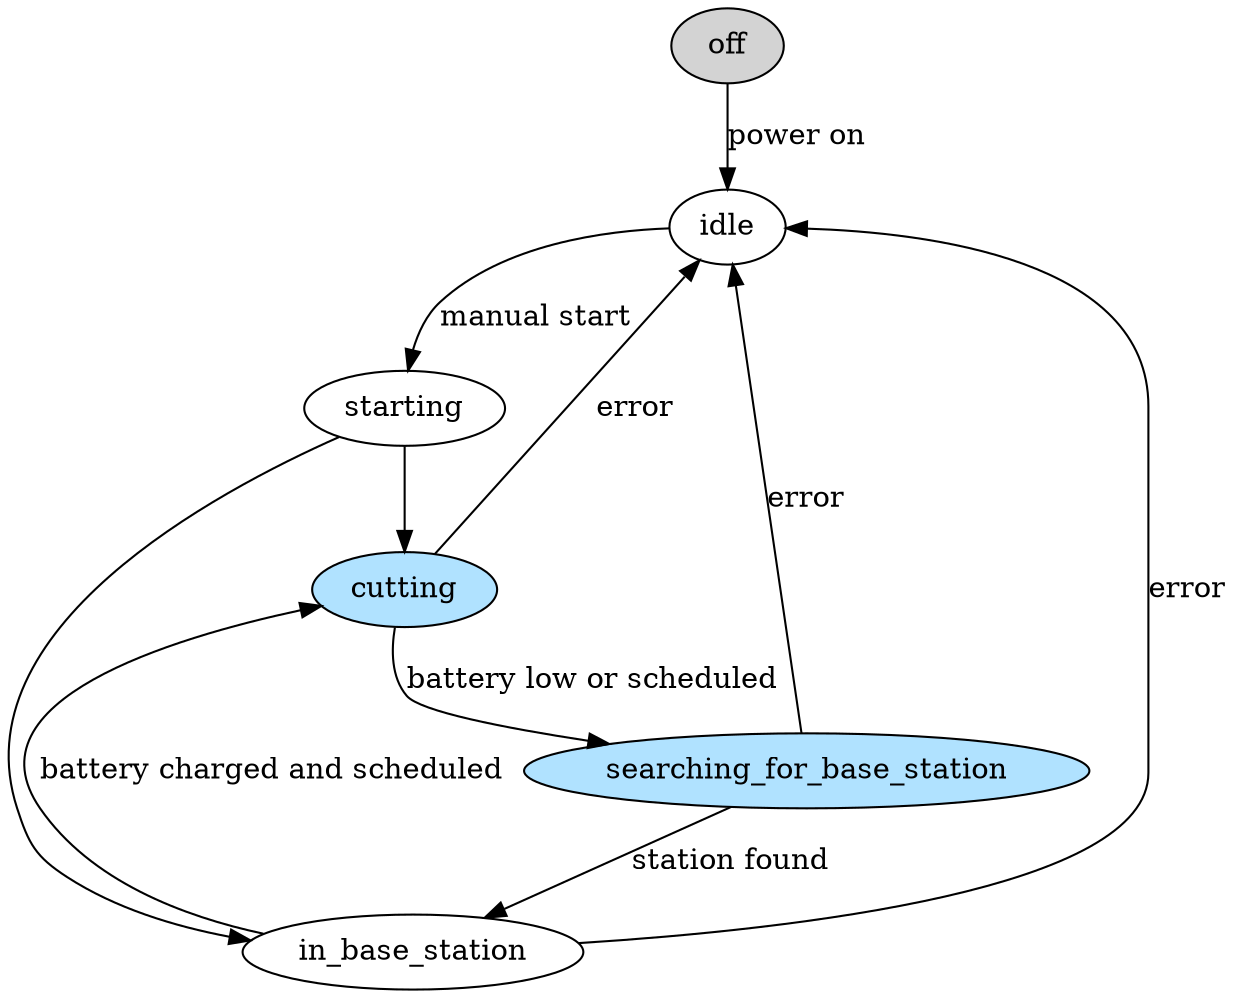 digraph robot_state_diagram {
  off [style=filled];

  off -> idle [label="power on"];

  idle -> starting [label="manual start"];

  starting -> cutting;
  starting -> in_base_station;

  cutting [style=filled, fillcolor=lightskyblue1];
  cutting -> idle [label="error"];
  cutting -> searching_for_base_station [label="battery low or scheduled"];

  searching_for_base_station [style=filled, fillcolor=lightskyblue1];
  searching_for_base_station -> in_base_station [label="station found"];
  searching_for_base_station -> idle [label="error"];

  in_base_station -> cutting [label="battery charged and scheduled"];
  in_base_station -> idle [label="error"];
}
